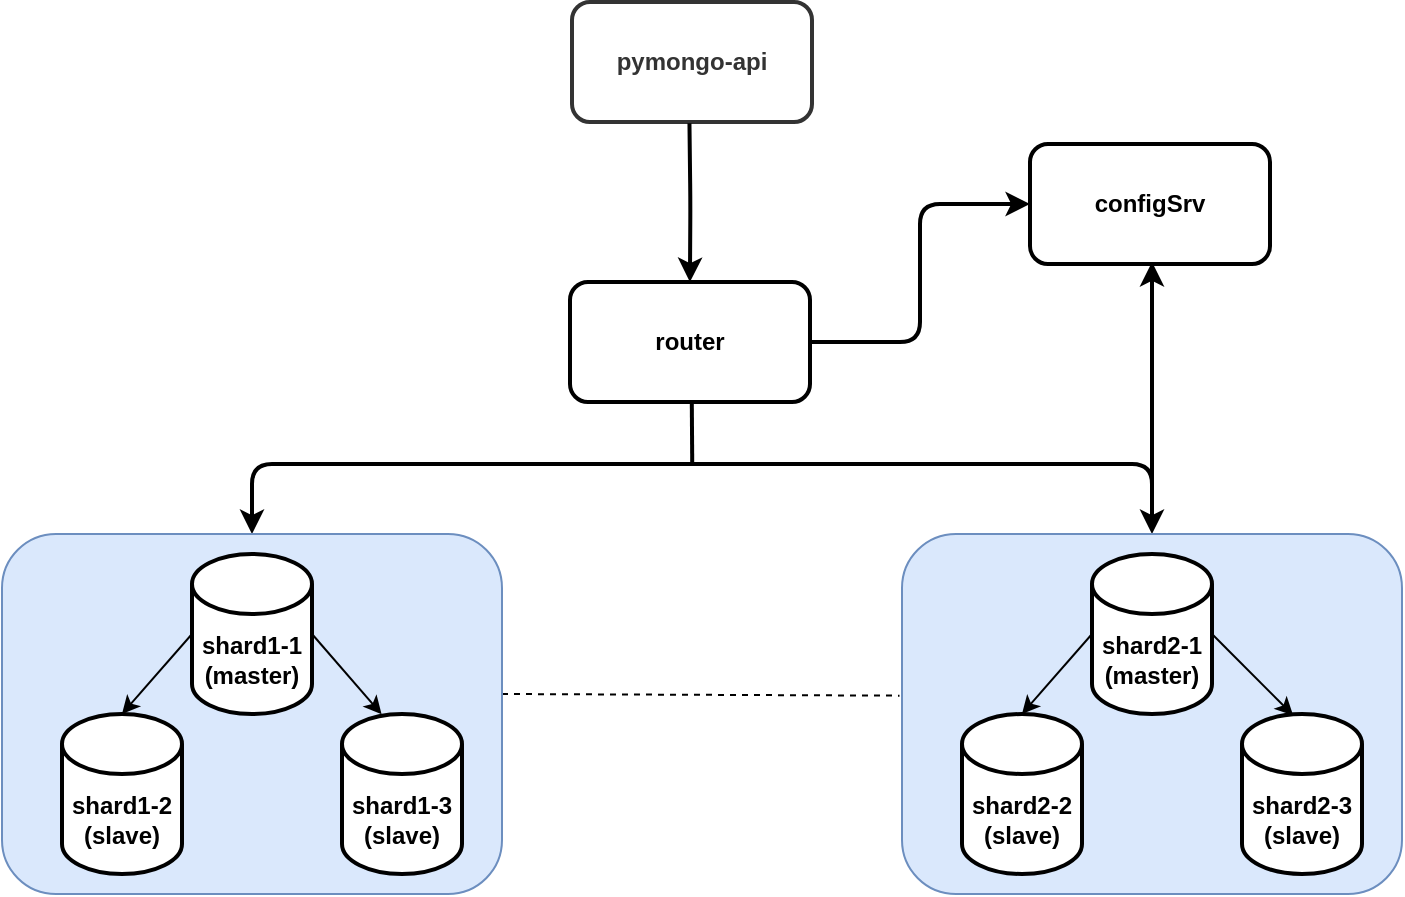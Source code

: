 <mxfile version="25.0.1">
  <diagram name="Page-1" id="-H_mtQnk-PTXWXPvYvuk">
    <mxGraphModel dx="1562" dy="909" grid="1" gridSize="10" guides="1" tooltips="1" connect="1" arrows="1" fold="1" page="1" pageScale="1" pageWidth="1169" pageHeight="827" math="0" shadow="0">
      <root>
        <mxCell id="0" />
        <mxCell id="1" parent="0" />
        <mxCell id="zA23MoTUsTF4_91t8viU-3" value="&lt;b&gt;&lt;font color=&quot;#333333&quot;&gt;pymongo-api&lt;/font&gt;&lt;/b&gt;" style="rounded=1;whiteSpace=wrap;html=1;strokeWidth=2;strokeColor=#333333;" parent="1" vertex="1">
          <mxGeometry x="475" y="170" width="120" height="60" as="geometry" />
        </mxCell>
        <mxCell id="sGdueFbf5gFJr58cs0Tm-1" value="&lt;b&gt;configSrv&lt;/b&gt;" style="rounded=1;whiteSpace=wrap;html=1;strokeWidth=2;" parent="1" vertex="1">
          <mxGeometry x="704" y="241" width="120" height="60" as="geometry" />
        </mxCell>
        <mxCell id="sGdueFbf5gFJr58cs0Tm-15" style="edgeStyle=orthogonalEdgeStyle;rounded=1;orthogonalLoop=1;jettySize=auto;html=1;exitX=1;exitY=0.5;exitDx=0;exitDy=0;entryX=0;entryY=0.5;entryDx=0;entryDy=0;strokeWidth=2;curved=0;" parent="1" source="sGdueFbf5gFJr58cs0Tm-3" target="sGdueFbf5gFJr58cs0Tm-1" edge="1">
          <mxGeometry relative="1" as="geometry" />
        </mxCell>
        <mxCell id="sGdueFbf5gFJr58cs0Tm-21" style="edgeStyle=orthogonalEdgeStyle;rounded=1;orthogonalLoop=1;jettySize=auto;html=1;curved=0;strokeWidth=2;startArrow=none;startFill=0;entryX=0.5;entryY=0;entryDx=0;entryDy=0;" parent="1" target="0muuILdMk2ypR8TaKjU4-2" edge="1">
          <mxGeometry relative="1" as="geometry">
            <mxPoint x="550" y="401" as="sourcePoint" />
            <mxPoint x="417" y="417" as="targetPoint" />
            <Array as="points">
              <mxPoint x="540" y="401" />
              <mxPoint x="315" y="401" />
            </Array>
          </mxGeometry>
        </mxCell>
        <mxCell id="sGdueFbf5gFJr58cs0Tm-3" value="&lt;b&gt;router&lt;/b&gt;" style="rounded=1;whiteSpace=wrap;html=1;strokeWidth=2;" parent="1" vertex="1">
          <mxGeometry x="474" y="310" width="120" height="60" as="geometry" />
        </mxCell>
        <mxCell id="sGdueFbf5gFJr58cs0Tm-5" style="edgeStyle=orthogonalEdgeStyle;rounded=1;orthogonalLoop=1;jettySize=auto;html=1;entryX=0.427;entryY=0.007;entryDx=0;entryDy=0;entryPerimeter=0;strokeWidth=2;curved=0;" parent="1" edge="1">
          <mxGeometry relative="1" as="geometry">
            <mxPoint x="533.73" y="230.58" as="sourcePoint" />
            <mxPoint x="533.97" y="310.0" as="targetPoint" />
          </mxGeometry>
        </mxCell>
        <mxCell id="sGdueFbf5gFJr58cs0Tm-22" style="edgeStyle=orthogonalEdgeStyle;rounded=1;orthogonalLoop=1;jettySize=auto;html=1;entryX=0.5;entryY=0;entryDx=0;entryDy=0;curved=0;strokeWidth=2;startArrow=none;startFill=0;" parent="1" target="0muuILdMk2ypR8TaKjU4-6" edge="1">
          <mxGeometry relative="1" as="geometry">
            <mxPoint x="540" y="401" as="sourcePoint" />
            <mxPoint x="640" y="417" as="targetPoint" />
            <Array as="points">
              <mxPoint x="540" y="401" />
              <mxPoint x="765" y="401" />
            </Array>
          </mxGeometry>
        </mxCell>
        <mxCell id="sGdueFbf5gFJr58cs0Tm-23" value="" style="endArrow=none;dashed=1;html=1;rounded=0;entryX=-0.005;entryY=0.449;entryDx=0;entryDy=0;entryPerimeter=0;" parent="1" target="0muuILdMk2ypR8TaKjU4-6" edge="1">
          <mxGeometry width="50" height="50" relative="1" as="geometry">
            <mxPoint x="440" y="516" as="sourcePoint" />
            <mxPoint x="601.56" y="516.76" as="targetPoint" />
          </mxGeometry>
        </mxCell>
        <mxCell id="0muuILdMk2ypR8TaKjU4-2" value="" style="rounded=1;whiteSpace=wrap;html=1;fillColor=#dae8fc;strokeColor=#6c8ebf;" parent="1" vertex="1">
          <mxGeometry x="190" y="436" width="250" height="180" as="geometry" />
        </mxCell>
        <mxCell id="0muuILdMk2ypR8TaKjU4-3" value="&lt;b&gt;shard1-1&lt;/b&gt;&lt;div&gt;&lt;b&gt;(master)&lt;/b&gt;&lt;/div&gt;" style="shape=cylinder3;whiteSpace=wrap;html=1;boundedLbl=1;backgroundOutline=1;size=15;strokeWidth=2;" parent="1" vertex="1">
          <mxGeometry x="285" y="446" width="60" height="80" as="geometry" />
        </mxCell>
        <mxCell id="0muuILdMk2ypR8TaKjU4-4" value="&lt;b&gt;shard1-3&lt;/b&gt;&lt;div&gt;&lt;b&gt;(slave)&lt;/b&gt;&lt;/div&gt;" style="shape=cylinder3;whiteSpace=wrap;html=1;boundedLbl=1;backgroundOutline=1;size=15;strokeWidth=2;" parent="1" vertex="1">
          <mxGeometry x="360" y="526" width="60" height="80" as="geometry" />
        </mxCell>
        <mxCell id="0muuILdMk2ypR8TaKjU4-5" value="&lt;b&gt;shard1-2&lt;/b&gt;&lt;div&gt;&lt;b&gt;(slave)&lt;/b&gt;&lt;/div&gt;" style="shape=cylinder3;whiteSpace=wrap;html=1;boundedLbl=1;backgroundOutline=1;size=15;strokeWidth=2;" parent="1" vertex="1">
          <mxGeometry x="220" y="526" width="60" height="80" as="geometry" />
        </mxCell>
        <mxCell id="0muuILdMk2ypR8TaKjU4-6" value="" style="rounded=1;whiteSpace=wrap;html=1;fillColor=#dae8fc;strokeColor=#6c8ebf;" parent="1" vertex="1">
          <mxGeometry x="640" y="436" width="250" height="180" as="geometry" />
        </mxCell>
        <mxCell id="0muuILdMk2ypR8TaKjU4-7" value="&lt;b&gt;shard2-1&lt;/b&gt;&lt;div&gt;&lt;b&gt;(master)&lt;/b&gt;&lt;/div&gt;" style="shape=cylinder3;whiteSpace=wrap;html=1;boundedLbl=1;backgroundOutline=1;size=15;strokeWidth=2;" parent="1" vertex="1">
          <mxGeometry x="735" y="446" width="60" height="80" as="geometry" />
        </mxCell>
        <mxCell id="0muuILdMk2ypR8TaKjU4-8" value="&lt;b&gt;shard2-3&lt;/b&gt;&lt;div&gt;&lt;b&gt;(slave)&lt;/b&gt;&lt;/div&gt;" style="shape=cylinder3;whiteSpace=wrap;html=1;boundedLbl=1;backgroundOutline=1;size=15;strokeWidth=2;" parent="1" vertex="1">
          <mxGeometry x="810" y="526" width="60" height="80" as="geometry" />
        </mxCell>
        <mxCell id="0muuILdMk2ypR8TaKjU4-9" value="&lt;b&gt;shard2-2&lt;/b&gt;&lt;div&gt;&lt;b&gt;(slave)&lt;/b&gt;&lt;/div&gt;" style="shape=cylinder3;whiteSpace=wrap;html=1;boundedLbl=1;backgroundOutline=1;size=15;strokeWidth=2;" parent="1" vertex="1">
          <mxGeometry x="670" y="526" width="60" height="80" as="geometry" />
        </mxCell>
        <mxCell id="0muuILdMk2ypR8TaKjU4-12" style="rounded=0;orthogonalLoop=1;jettySize=auto;html=1;exitX=0;exitY=0.5;exitDx=0;exitDy=0;exitPerimeter=0;entryX=0.5;entryY=0;entryDx=0;entryDy=0;entryPerimeter=0;" parent="1" source="0muuILdMk2ypR8TaKjU4-3" target="0muuILdMk2ypR8TaKjU4-5" edge="1">
          <mxGeometry relative="1" as="geometry" />
        </mxCell>
        <mxCell id="0muuILdMk2ypR8TaKjU4-13" style="rounded=0;orthogonalLoop=1;jettySize=auto;html=1;exitX=1;exitY=0.5;exitDx=0;exitDy=0;exitPerimeter=0;entryX=0.33;entryY=0.002;entryDx=0;entryDy=0;entryPerimeter=0;" parent="1" source="0muuILdMk2ypR8TaKjU4-3" target="0muuILdMk2ypR8TaKjU4-4" edge="1">
          <mxGeometry relative="1" as="geometry" />
        </mxCell>
        <mxCell id="0muuILdMk2ypR8TaKjU4-14" style="edgeStyle=orthogonalEdgeStyle;rounded=1;orthogonalLoop=1;jettySize=auto;html=1;entryX=0.776;entryY=1.028;entryDx=0;entryDy=0;entryPerimeter=0;strokeWidth=2;curved=0;" parent="1" edge="1">
          <mxGeometry relative="1" as="geometry">
            <mxPoint x="765" y="430" as="sourcePoint" />
            <mxPoint x="765.0" y="300.0" as="targetPoint" />
            <Array as="points">
              <mxPoint x="765" y="410" />
            </Array>
          </mxGeometry>
        </mxCell>
        <mxCell id="0muuILdMk2ypR8TaKjU4-15" style="rounded=0;orthogonalLoop=1;jettySize=auto;html=1;exitX=0;exitY=0.5;exitDx=0;exitDy=0;exitPerimeter=0;entryX=0.5;entryY=0;entryDx=0;entryDy=0;entryPerimeter=0;" parent="1" source="0muuILdMk2ypR8TaKjU4-7" target="0muuILdMk2ypR8TaKjU4-9" edge="1">
          <mxGeometry relative="1" as="geometry" />
        </mxCell>
        <mxCell id="0muuILdMk2ypR8TaKjU4-16" style="rounded=0;orthogonalLoop=1;jettySize=auto;html=1;exitX=1;exitY=0.5;exitDx=0;exitDy=0;exitPerimeter=0;entryX=0.426;entryY=0.008;entryDx=0;entryDy=0;entryPerimeter=0;" parent="1" source="0muuILdMk2ypR8TaKjU4-7" target="0muuILdMk2ypR8TaKjU4-8" edge="1">
          <mxGeometry relative="1" as="geometry" />
        </mxCell>
        <mxCell id="0muuILdMk2ypR8TaKjU4-17" value="" style="endArrow=none;html=1;rounded=0;strokeWidth=2;" parent="1" edge="1">
          <mxGeometry width="50" height="50" relative="1" as="geometry">
            <mxPoint x="535.11" y="400" as="sourcePoint" />
            <mxPoint x="534.9" y="370" as="targetPoint" />
          </mxGeometry>
        </mxCell>
      </root>
    </mxGraphModel>
  </diagram>
</mxfile>

